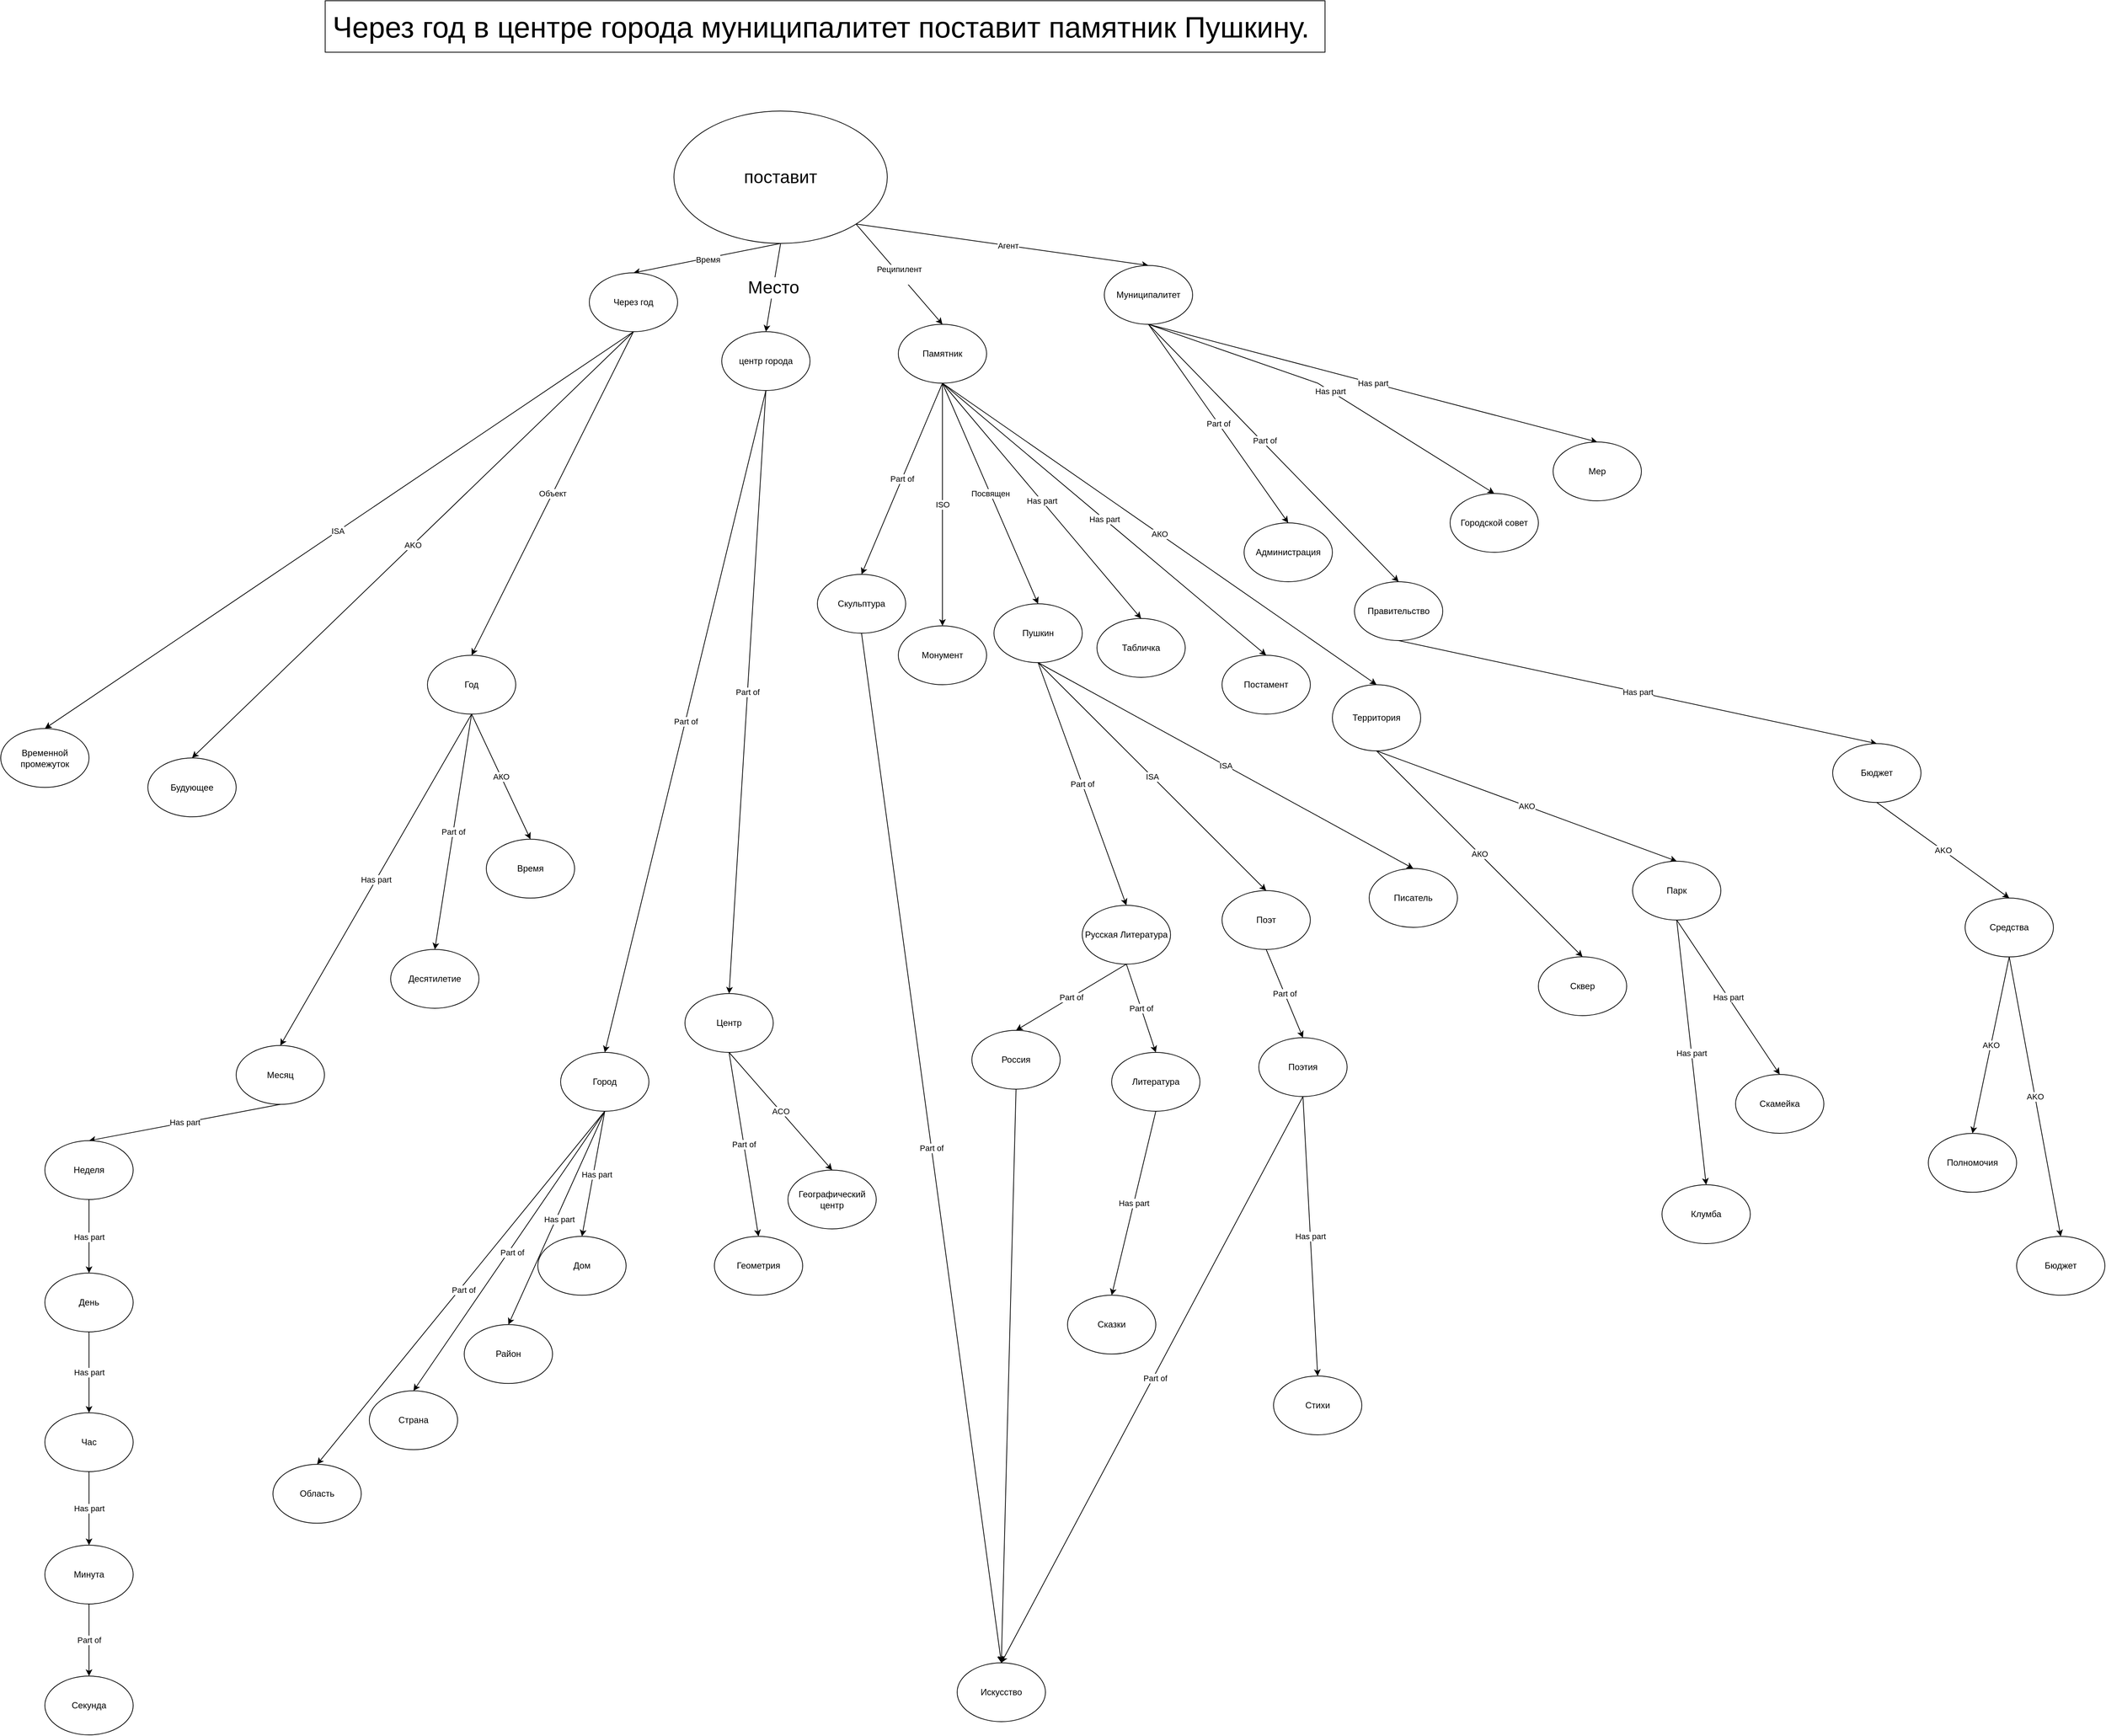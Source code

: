 <mxfile version="28.2.7">
  <diagram name="Страница — 1" id="CI-XZ7B0rQpCabkf-w5-">
    <mxGraphModel dx="4990" dy="2103" grid="1" gridSize="10" guides="1" tooltips="1" connect="1" arrows="1" fold="1" page="1" pageScale="1" pageWidth="827" pageHeight="1169" background="none" math="0" shadow="0">
      <root>
        <mxCell id="0" />
        <mxCell id="1" parent="0" />
        <mxCell id="TmZbyOTy4tZnF4ygVeuB-1" value="Пушкин" style="ellipse;whiteSpace=wrap;html=1;labelBackgroundColor=none;" parent="1" vertex="1">
          <mxGeometry x="880" y="870" width="120" height="80" as="geometry" />
        </mxCell>
        <mxCell id="TmZbyOTy4tZnF4ygVeuB-8" style="edgeStyle=none;rounded=0;orthogonalLoop=1;jettySize=auto;html=1;entryX=0.5;entryY=0;entryDx=0;entryDy=0;exitX=0.5;exitY=1;exitDx=0;exitDy=0;" parent="1" source="jKoZZrpG-GYCvXaW42Ux-28" target="TmZbyOTy4tZnF4ygVeuB-10" edge="1">
          <mxGeometry relative="1" as="geometry">
            <mxPoint x="586.263" y="1758.53" as="targetPoint" />
            <mxPoint x="610" y="1688.53" as="sourcePoint" />
          </mxGeometry>
        </mxCell>
        <mxCell id="TmZbyOTy4tZnF4ygVeuB-11" value="Has part" style="edgeLabel;html=1;align=center;verticalAlign=middle;resizable=0;points=[];" parent="TmZbyOTy4tZnF4ygVeuB-8" vertex="1" connectable="0">
          <mxGeometry x="-0.001" y="4" relative="1" as="geometry">
            <mxPoint as="offset" />
          </mxGeometry>
        </mxCell>
        <mxCell id="TmZbyOTy4tZnF4ygVeuB-2" value="центр города" style="ellipse;whiteSpace=wrap;html=1;labelBackgroundColor=none;" parent="1" vertex="1">
          <mxGeometry x="510" y="500" width="120" height="80" as="geometry" />
        </mxCell>
        <mxCell id="TmZbyOTy4tZnF4ygVeuB-6" value="&lt;font style=&quot;font-size: 24px;&quot;&gt;Место&lt;/font&gt;" style="rounded=0;orthogonalLoop=1;jettySize=auto;html=1;exitX=0.5;exitY=1;exitDx=0;exitDy=0;entryX=0.5;entryY=0;entryDx=0;entryDy=0;" parent="1" source="TmZbyOTy4tZnF4ygVeuB-3" target="TmZbyOTy4tZnF4ygVeuB-2" edge="1">
          <mxGeometry relative="1" as="geometry" />
        </mxCell>
        <mxCell id="TmZbyOTy4tZnF4ygVeuB-7" value="Реципилент&lt;div&gt;&lt;br&gt;&lt;/div&gt;" style="rounded=0;orthogonalLoop=1;jettySize=auto;html=1;exitX=1;exitY=1;exitDx=0;exitDy=0;entryX=0.5;entryY=0;entryDx=0;entryDy=0;" parent="1" source="TmZbyOTy4tZnF4ygVeuB-3" target="TmZbyOTy4tZnF4ygVeuB-4" edge="1">
          <mxGeometry relative="1" as="geometry" />
        </mxCell>
        <mxCell id="TmZbyOTy4tZnF4ygVeuB-27" style="edgeStyle=none;rounded=0;orthogonalLoop=1;jettySize=auto;html=1;exitX=1;exitY=1;exitDx=0;exitDy=0;entryX=0.5;entryY=0;entryDx=0;entryDy=0;" parent="1" source="TmZbyOTy4tZnF4ygVeuB-3" target="TmZbyOTy4tZnF4ygVeuB-30" edge="1">
          <mxGeometry relative="1" as="geometry">
            <mxPoint x="1040" y="430" as="targetPoint" />
          </mxGeometry>
        </mxCell>
        <mxCell id="TmZbyOTy4tZnF4ygVeuB-32" value="Агент" style="edgeLabel;html=1;align=center;verticalAlign=middle;resizable=0;points=[];" parent="TmZbyOTy4tZnF4ygVeuB-27" vertex="1" connectable="0">
          <mxGeometry x="0.036" relative="1" as="geometry">
            <mxPoint as="offset" />
          </mxGeometry>
        </mxCell>
        <mxCell id="TmZbyOTy4tZnF4ygVeuB-38" style="edgeStyle=none;rounded=0;orthogonalLoop=1;jettySize=auto;html=1;exitX=0.5;exitY=1;exitDx=0;exitDy=0;entryX=0.5;entryY=0;entryDx=0;entryDy=0;" parent="1" source="TmZbyOTy4tZnF4ygVeuB-3" target="TmZbyOTy4tZnF4ygVeuB-40" edge="1">
          <mxGeometry relative="1" as="geometry">
            <mxPoint x="370" y="860" as="targetPoint" />
          </mxGeometry>
        </mxCell>
        <mxCell id="TmZbyOTy4tZnF4ygVeuB-39" value="Время" style="edgeLabel;html=1;align=center;verticalAlign=middle;resizable=0;points=[];" parent="TmZbyOTy4tZnF4ygVeuB-38" vertex="1" connectable="0">
          <mxGeometry x="-0.005" y="3" relative="1" as="geometry">
            <mxPoint y="-1" as="offset" />
          </mxGeometry>
        </mxCell>
        <mxCell id="TmZbyOTy4tZnF4ygVeuB-3" value="&lt;font style=&quot;font-size: 24px;&quot;&gt;поставит&lt;/font&gt;" style="ellipse;whiteSpace=wrap;html=1;labelBackgroundColor=none;" parent="1" vertex="1">
          <mxGeometry x="445" y="200" width="290" height="180" as="geometry" />
        </mxCell>
        <mxCell id="TmZbyOTy4tZnF4ygVeuB-25" value="Посвящен" style="edgeStyle=none;rounded=0;orthogonalLoop=1;jettySize=auto;html=1;exitX=0.5;exitY=1;exitDx=0;exitDy=0;entryX=0.5;entryY=0;entryDx=0;entryDy=0;" parent="1" source="TmZbyOTy4tZnF4ygVeuB-4" target="TmZbyOTy4tZnF4ygVeuB-1" edge="1">
          <mxGeometry relative="1" as="geometry">
            <mxPoint x="940" y="800" as="targetPoint" />
          </mxGeometry>
        </mxCell>
        <mxCell id="TmZbyOTy4tZnF4ygVeuB-4" value="Памятник" style="ellipse;whiteSpace=wrap;html=1;labelBackgroundColor=none;" parent="1" vertex="1">
          <mxGeometry x="750" y="490" width="120" height="80" as="geometry" />
        </mxCell>
        <mxCell id="TmZbyOTy4tZnF4ygVeuB-5" value="&lt;font style=&quot;font-size: 40px;&quot;&gt;Через год в центре города муниципалитет поставит памятник Пушкину.&amp;nbsp;&lt;/font&gt;" style="rounded=0;whiteSpace=wrap;html=1;labelBackgroundColor=none;" parent="1" vertex="1">
          <mxGeometry x="-29" y="50" width="1359" height="70" as="geometry" />
        </mxCell>
        <mxCell id="TmZbyOTy4tZnF4ygVeuB-10" value="Дом" style="ellipse;whiteSpace=wrap;html=1;labelBackgroundColor=none;" parent="1" vertex="1">
          <mxGeometry x="260" y="1730.16" width="120" height="80" as="geometry" />
        </mxCell>
        <mxCell id="TmZbyOTy4tZnF4ygVeuB-12" style="edgeStyle=none;rounded=0;orthogonalLoop=1;jettySize=auto;html=1;entryX=0.5;entryY=0;entryDx=0;entryDy=0;exitX=0.5;exitY=1;exitDx=0;exitDy=0;" parent="1" source="jKoZZrpG-GYCvXaW42Ux-28" target="TmZbyOTy4tZnF4ygVeuB-14" edge="1">
          <mxGeometry relative="1" as="geometry">
            <mxPoint x="316.263" y="1778.53" as="targetPoint" />
            <mxPoint x="600" y="1689" as="sourcePoint" />
          </mxGeometry>
        </mxCell>
        <mxCell id="TmZbyOTy4tZnF4ygVeuB-13" value="Has part" style="edgeLabel;html=1;align=center;verticalAlign=middle;resizable=0;points=[];" parent="TmZbyOTy4tZnF4ygVeuB-12" vertex="1" connectable="0">
          <mxGeometry x="-0.001" y="4" relative="1" as="geometry">
            <mxPoint as="offset" />
          </mxGeometry>
        </mxCell>
        <mxCell id="TmZbyOTy4tZnF4ygVeuB-14" value="Район" style="ellipse;whiteSpace=wrap;html=1;labelBackgroundColor=none;" parent="1" vertex="1">
          <mxGeometry x="160" y="1850.16" width="120" height="80" as="geometry" />
        </mxCell>
        <mxCell id="TmZbyOTy4tZnF4ygVeuB-15" style="edgeStyle=none;rounded=0;orthogonalLoop=1;jettySize=auto;html=1;entryX=0.5;entryY=0;entryDx=0;entryDy=0;exitX=0.5;exitY=1;exitDx=0;exitDy=0;" parent="1" source="jKoZZrpG-GYCvXaW42Ux-28" target="TmZbyOTy4tZnF4ygVeuB-17" edge="1">
          <mxGeometry relative="1" as="geometry">
            <mxPoint x="275.263" y="1848.53" as="targetPoint" />
            <mxPoint x="610" y="1688.53" as="sourcePoint" />
          </mxGeometry>
        </mxCell>
        <mxCell id="TmZbyOTy4tZnF4ygVeuB-16" value="Part of" style="edgeLabel;html=1;align=center;verticalAlign=middle;resizable=0;points=[];" parent="TmZbyOTy4tZnF4ygVeuB-15" vertex="1" connectable="0">
          <mxGeometry x="-0.001" y="4" relative="1" as="geometry">
            <mxPoint as="offset" />
          </mxGeometry>
        </mxCell>
        <mxCell id="TmZbyOTy4tZnF4ygVeuB-17" value="Страна" style="ellipse;whiteSpace=wrap;html=1;labelBackgroundColor=none;" parent="1" vertex="1">
          <mxGeometry x="31" y="1940.16" width="120" height="80" as="geometry" />
        </mxCell>
        <mxCell id="TmZbyOTy4tZnF4ygVeuB-18" style="edgeStyle=none;rounded=0;orthogonalLoop=1;jettySize=auto;html=1;entryX=0.5;entryY=0;entryDx=0;entryDy=0;exitX=0.5;exitY=1;exitDx=0;exitDy=0;" parent="1" source="jKoZZrpG-GYCvXaW42Ux-28" target="TmZbyOTy4tZnF4ygVeuB-20" edge="1">
          <mxGeometry relative="1" as="geometry">
            <mxPoint x="116.263" y="1578.53" as="targetPoint" />
            <mxPoint x="610" y="1688.53" as="sourcePoint" />
          </mxGeometry>
        </mxCell>
        <mxCell id="TmZbyOTy4tZnF4ygVeuB-19" value="Part of" style="edgeLabel;html=1;align=center;verticalAlign=middle;resizable=0;points=[];" parent="TmZbyOTy4tZnF4ygVeuB-18" vertex="1" connectable="0">
          <mxGeometry x="-0.001" y="4" relative="1" as="geometry">
            <mxPoint as="offset" />
          </mxGeometry>
        </mxCell>
        <mxCell id="TmZbyOTy4tZnF4ygVeuB-20" value="Область" style="ellipse;whiteSpace=wrap;html=1;labelBackgroundColor=none;" parent="1" vertex="1">
          <mxGeometry x="-100" y="2040.16" width="120" height="80" as="geometry" />
        </mxCell>
        <mxCell id="TmZbyOTy4tZnF4ygVeuB-28" value="Правительство" style="ellipse;whiteSpace=wrap;html=1;labelBackgroundColor=none;" parent="1" vertex="1">
          <mxGeometry x="1370" y="840" width="120" height="80" as="geometry" />
        </mxCell>
        <mxCell id="TmZbyOTy4tZnF4ygVeuB-29" style="edgeStyle=none;rounded=0;orthogonalLoop=1;jettySize=auto;html=1;entryX=0.5;entryY=0;entryDx=0;entryDy=0;exitX=0.5;exitY=1;exitDx=0;exitDy=0;" parent="1" source="TmZbyOTy4tZnF4ygVeuB-30" target="TmZbyOTy4tZnF4ygVeuB-28" edge="1">
          <mxGeometry relative="1" as="geometry">
            <mxPoint x="1363" y="625" as="targetPoint" />
            <mxPoint x="1130" y="510" as="sourcePoint" />
          </mxGeometry>
        </mxCell>
        <mxCell id="TmZbyOTy4tZnF4ygVeuB-33" value="Part of" style="edgeLabel;html=1;align=center;verticalAlign=middle;resizable=0;points=[];" parent="TmZbyOTy4tZnF4ygVeuB-29" vertex="1" connectable="0">
          <mxGeometry x="-0.084" y="3" relative="1" as="geometry">
            <mxPoint as="offset" />
          </mxGeometry>
        </mxCell>
        <mxCell id="jKoZZrpG-GYCvXaW42Ux-104" value="Has part" style="rounded=0;orthogonalLoop=1;jettySize=auto;html=1;exitX=0.5;exitY=1;exitDx=0;exitDy=0;entryX=0.5;entryY=0;entryDx=0;entryDy=0;" parent="1" source="TmZbyOTy4tZnF4ygVeuB-30" target="jKoZZrpG-GYCvXaW42Ux-103" edge="1">
          <mxGeometry relative="1" as="geometry" />
        </mxCell>
        <mxCell id="TmZbyOTy4tZnF4ygVeuB-30" value="Муниципалитет" style="ellipse;whiteSpace=wrap;html=1;labelBackgroundColor=none;" parent="1" vertex="1">
          <mxGeometry x="1030" y="410" width="120" height="80" as="geometry" />
        </mxCell>
        <mxCell id="jKoZZrpG-GYCvXaW42Ux-2" value="AKO" style="rounded=0;orthogonalLoop=1;jettySize=auto;html=1;exitX=0.5;exitY=1;exitDx=0;exitDy=0;entryX=0.5;entryY=0;entryDx=0;entryDy=0;" parent="1" source="TmZbyOTy4tZnF4ygVeuB-40" target="jKoZZrpG-GYCvXaW42Ux-3" edge="1">
          <mxGeometry relative="1" as="geometry">
            <mxPoint x="49" y="939.66" as="targetPoint" />
          </mxGeometry>
        </mxCell>
        <mxCell id="TmZbyOTy4tZnF4ygVeuB-40" value="Через год" style="ellipse;whiteSpace=wrap;html=1;labelBackgroundColor=none;" parent="1" vertex="1">
          <mxGeometry x="330" y="420" width="120" height="80" as="geometry" />
        </mxCell>
        <mxCell id="jKoZZrpG-GYCvXaW42Ux-3" value="Будующее" style="ellipse;whiteSpace=wrap;html=1;" parent="1" vertex="1">
          <mxGeometry x="-270" y="1079.66" width="120" height="80" as="geometry" />
        </mxCell>
        <mxCell id="jKoZZrpG-GYCvXaW42Ux-4" value="ISA" style="rounded=0;orthogonalLoop=1;jettySize=auto;html=1;exitX=0.5;exitY=1;exitDx=0;exitDy=0;entryX=0.5;entryY=0;entryDx=0;entryDy=0;" parent="1" source="TmZbyOTy4tZnF4ygVeuB-40" target="jKoZZrpG-GYCvXaW42Ux-5" edge="1">
          <mxGeometry x="0.004" relative="1" as="geometry">
            <mxPoint x="-21" y="1089.66" as="targetPoint" />
            <mxPoint x="-81" y="879.66" as="sourcePoint" />
            <mxPoint as="offset" />
          </mxGeometry>
        </mxCell>
        <mxCell id="jKoZZrpG-GYCvXaW42Ux-5" value="Временной промежуток" style="ellipse;whiteSpace=wrap;html=1;" parent="1" vertex="1">
          <mxGeometry x="-470" y="1039.66" width="120" height="80" as="geometry" />
        </mxCell>
        <mxCell id="jKoZZrpG-GYCvXaW42Ux-8" value="ISO" style="rounded=0;orthogonalLoop=1;jettySize=auto;html=1;exitX=0.5;exitY=1;exitDx=0;exitDy=0;entryX=0.5;entryY=0;entryDx=0;entryDy=0;" parent="1" source="TmZbyOTy4tZnF4ygVeuB-4" target="jKoZZrpG-GYCvXaW42Ux-9" edge="1">
          <mxGeometry relative="1" as="geometry">
            <mxPoint x="940" y="1270" as="targetPoint" />
            <mxPoint x="880" y="1060" as="sourcePoint" />
          </mxGeometry>
        </mxCell>
        <mxCell id="jKoZZrpG-GYCvXaW42Ux-9" value="Монумент" style="ellipse;whiteSpace=wrap;html=1;" parent="1" vertex="1">
          <mxGeometry x="750" y="900" width="120" height="80" as="geometry" />
        </mxCell>
        <mxCell id="jKoZZrpG-GYCvXaW42Ux-10" value="Part of" style="rounded=0;orthogonalLoop=1;jettySize=auto;html=1;exitX=0.5;exitY=1;exitDx=0;exitDy=0;entryX=0.5;entryY=0;entryDx=0;entryDy=0;" parent="1" source="TmZbyOTy4tZnF4ygVeuB-4" target="jKoZZrpG-GYCvXaW42Ux-11" edge="1">
          <mxGeometry relative="1" as="geometry">
            <mxPoint x="890" y="1363.55" as="targetPoint" />
            <mxPoint x="770" y="943.55" as="sourcePoint" />
          </mxGeometry>
        </mxCell>
        <mxCell id="jKoZZrpG-GYCvXaW42Ux-11" value="Скульптура" style="ellipse;whiteSpace=wrap;html=1;" parent="1" vertex="1">
          <mxGeometry x="640" y="830" width="120" height="80" as="geometry" />
        </mxCell>
        <mxCell id="jKoZZrpG-GYCvXaW42Ux-14" value="ISA" style="rounded=0;orthogonalLoop=1;jettySize=auto;html=1;exitX=0.5;exitY=1;exitDx=0;exitDy=0;entryX=0.5;entryY=0;entryDx=0;entryDy=0;" parent="1" source="TmZbyOTy4tZnF4ygVeuB-1" target="jKoZZrpG-GYCvXaW42Ux-15" edge="1">
          <mxGeometry x="-0.003" relative="1" as="geometry">
            <mxPoint x="1410" y="1420" as="targetPoint" />
            <mxPoint x="1350" y="1210" as="sourcePoint" />
            <mxPoint as="offset" />
          </mxGeometry>
        </mxCell>
        <mxCell id="jKoZZrpG-GYCvXaW42Ux-15" value="Поэт" style="ellipse;whiteSpace=wrap;html=1;" parent="1" vertex="1">
          <mxGeometry x="1190" y="1260" width="120" height="80" as="geometry" />
        </mxCell>
        <mxCell id="jKoZZrpG-GYCvXaW42Ux-20" value="Part of" style="rounded=0;orthogonalLoop=1;jettySize=auto;html=1;exitX=0.5;exitY=1;exitDx=0;exitDy=0;entryX=0.5;entryY=0;entryDx=0;entryDy=0;" parent="1" source="TmZbyOTy4tZnF4ygVeuB-1" target="jKoZZrpG-GYCvXaW42Ux-21" edge="1">
          <mxGeometry relative="1" as="geometry">
            <mxPoint x="1240" y="1470" as="targetPoint" />
            <mxPoint x="1100.0" y="940" as="sourcePoint" />
          </mxGeometry>
        </mxCell>
        <mxCell id="jKoZZrpG-GYCvXaW42Ux-21" value="Русская Литература" style="ellipse;whiteSpace=wrap;html=1;" parent="1" vertex="1">
          <mxGeometry x="1000" y="1280" width="120" height="80" as="geometry" />
        </mxCell>
        <mxCell id="jKoZZrpG-GYCvXaW42Ux-23" value="Part of" style="rounded=0;orthogonalLoop=1;jettySize=auto;html=1;exitX=0.5;exitY=1;exitDx=0;exitDy=0;entryX=0.5;entryY=0;entryDx=0;entryDy=0;" parent="1" source="jKoZZrpG-GYCvXaW42Ux-21" target="jKoZZrpG-GYCvXaW42Ux-25" edge="1">
          <mxGeometry relative="1" as="geometry">
            <mxPoint x="1470.0" y="1650" as="targetPoint" />
            <mxPoint x="1370" y="1500" as="sourcePoint" />
          </mxGeometry>
        </mxCell>
        <mxCell id="jKoZZrpG-GYCvXaW42Ux-27" value="Part of" style="rounded=0;orthogonalLoop=1;jettySize=auto;html=1;exitX=0.5;exitY=1;exitDx=0;exitDy=0;entryX=0.5;entryY=0;entryDx=0;entryDy=0;" parent="1" source="TmZbyOTy4tZnF4ygVeuB-2" target="jKoZZrpG-GYCvXaW42Ux-28" edge="1">
          <mxGeometry relative="1" as="geometry">
            <mxPoint x="190" y="1489" as="targetPoint" />
            <mxPoint x="376" y="1169" as="sourcePoint" />
          </mxGeometry>
        </mxCell>
        <mxCell id="jKoZZrpG-GYCvXaW42Ux-28" value="Город" style="ellipse;whiteSpace=wrap;html=1;" parent="1" vertex="1">
          <mxGeometry x="291" y="1480" width="120" height="80" as="geometry" />
        </mxCell>
        <mxCell id="jKoZZrpG-GYCvXaW42Ux-30" value="Part of" style="rounded=0;orthogonalLoop=1;jettySize=auto;html=1;exitX=0.5;exitY=1;exitDx=0;exitDy=0;entryX=0.5;entryY=0;entryDx=0;entryDy=0;" parent="1" source="TmZbyOTy4tZnF4ygVeuB-2" target="jKoZZrpG-GYCvXaW42Ux-31" edge="1">
          <mxGeometry relative="1" as="geometry">
            <mxPoint x="430" y="1480" as="targetPoint" />
            <mxPoint x="370" y="1270" as="sourcePoint" />
          </mxGeometry>
        </mxCell>
        <mxCell id="jKoZZrpG-GYCvXaW42Ux-31" value="Центр" style="ellipse;whiteSpace=wrap;html=1;" parent="1" vertex="1">
          <mxGeometry x="460" y="1400" width="120" height="80" as="geometry" />
        </mxCell>
        <mxCell id="jKoZZrpG-GYCvXaW42Ux-33" value="ACO" style="rounded=0;orthogonalLoop=1;jettySize=auto;html=1;exitX=0.5;exitY=1;exitDx=0;exitDy=0;entryX=0.5;entryY=0;entryDx=0;entryDy=0;" parent="1" source="jKoZZrpG-GYCvXaW42Ux-31" target="jKoZZrpG-GYCvXaW42Ux-34" edge="1">
          <mxGeometry relative="1" as="geometry">
            <mxPoint x="635" y="1710" as="targetPoint" />
            <mxPoint x="495" y="1400" as="sourcePoint" />
          </mxGeometry>
        </mxCell>
        <mxCell id="jKoZZrpG-GYCvXaW42Ux-34" value="Географический центр" style="ellipse;whiteSpace=wrap;html=1;" parent="1" vertex="1">
          <mxGeometry x="600" y="1640" width="120" height="80" as="geometry" />
        </mxCell>
        <mxCell id="jKoZZrpG-GYCvXaW42Ux-37" value="Part of" style="rounded=0;orthogonalLoop=1;jettySize=auto;html=1;exitX=0.5;exitY=1;exitDx=0;exitDy=0;entryX=0.5;entryY=0;entryDx=0;entryDy=0;" parent="1" source="jKoZZrpG-GYCvXaW42Ux-31" target="jKoZZrpG-GYCvXaW42Ux-38" edge="1">
          <mxGeometry relative="1" as="geometry">
            <mxPoint x="500" y="1810" as="targetPoint" />
            <mxPoint x="440" y="1600" as="sourcePoint" />
          </mxGeometry>
        </mxCell>
        <mxCell id="jKoZZrpG-GYCvXaW42Ux-38" value="Геометрия" style="ellipse;whiteSpace=wrap;html=1;" parent="1" vertex="1">
          <mxGeometry x="500" y="1730.16" width="120" height="80" as="geometry" />
        </mxCell>
        <mxCell id="jKoZZrpG-GYCvXaW42Ux-40" value="Объект" style="rounded=0;orthogonalLoop=1;jettySize=auto;html=1;exitX=0.5;exitY=1;exitDx=0;exitDy=0;entryX=0.5;entryY=0;entryDx=0;entryDy=0;" parent="1" source="TmZbyOTy4tZnF4ygVeuB-40" target="jKoZZrpG-GYCvXaW42Ux-41" edge="1">
          <mxGeometry relative="1" as="geometry">
            <mxPoint x="79" y="989.66" as="targetPoint" />
            <mxPoint x="-61" y="569.66" as="sourcePoint" />
          </mxGeometry>
        </mxCell>
        <mxCell id="jKoZZrpG-GYCvXaW42Ux-41" value="Год" style="ellipse;whiteSpace=wrap;html=1;" parent="1" vertex="1">
          <mxGeometry x="110" y="940.0" width="120" height="80" as="geometry" />
        </mxCell>
        <mxCell id="jKoZZrpG-GYCvXaW42Ux-43" value="АКО" style="rounded=0;orthogonalLoop=1;jettySize=auto;html=1;exitX=0.5;exitY=1;exitDx=0;exitDy=0;entryX=0.5;entryY=0;entryDx=0;entryDy=0;" parent="1" source="jKoZZrpG-GYCvXaW42Ux-41" target="jKoZZrpG-GYCvXaW42Ux-44" edge="1">
          <mxGeometry relative="1" as="geometry">
            <mxPoint x="130" y="1226.82" as="targetPoint" />
            <mxPoint x="-50" y="876.82" as="sourcePoint" />
          </mxGeometry>
        </mxCell>
        <mxCell id="jKoZZrpG-GYCvXaW42Ux-44" value="Время" style="ellipse;whiteSpace=wrap;html=1;" parent="1" vertex="1">
          <mxGeometry x="190" y="1190.16" width="120" height="80" as="geometry" />
        </mxCell>
        <mxCell id="jKoZZrpG-GYCvXaW42Ux-46" value="Part of" style="rounded=0;orthogonalLoop=1;jettySize=auto;html=1;exitX=0.5;exitY=1;exitDx=0;exitDy=0;entryX=0.5;entryY=0;entryDx=0;entryDy=0;" parent="1" source="jKoZZrpG-GYCvXaW42Ux-41" target="jKoZZrpG-GYCvXaW42Ux-47" edge="1">
          <mxGeometry relative="1" as="geometry">
            <mxPoint x="100" y="1386.82" as="targetPoint" />
            <mxPoint x="-50" y="936.82" as="sourcePoint" />
          </mxGeometry>
        </mxCell>
        <mxCell id="jKoZZrpG-GYCvXaW42Ux-47" value="Десятилетие" style="ellipse;whiteSpace=wrap;html=1;" parent="1" vertex="1">
          <mxGeometry x="60" y="1340" width="120" height="80" as="geometry" />
        </mxCell>
        <mxCell id="jKoZZrpG-GYCvXaW42Ux-48" value="Has part" style="rounded=0;orthogonalLoop=1;jettySize=auto;html=1;exitX=0.5;exitY=1;exitDx=0;exitDy=0;entryX=0.5;entryY=0;entryDx=0;entryDy=0;" parent="1" source="jKoZZrpG-GYCvXaW42Ux-41" target="jKoZZrpG-GYCvXaW42Ux-49" edge="1">
          <mxGeometry relative="1" as="geometry">
            <mxPoint x="80" y="1516.82" as="targetPoint" />
            <mxPoint x="30" y="1082.82" as="sourcePoint" />
          </mxGeometry>
        </mxCell>
        <mxCell id="jKoZZrpG-GYCvXaW42Ux-49" value="Месяц" style="ellipse;whiteSpace=wrap;html=1;" parent="1" vertex="1">
          <mxGeometry x="-150" y="1470.66" width="120" height="80" as="geometry" />
        </mxCell>
        <mxCell id="jKoZZrpG-GYCvXaW42Ux-50" value="Has part" style="rounded=0;orthogonalLoop=1;jettySize=auto;html=1;exitX=0.5;exitY=1;exitDx=0;exitDy=0;entryX=0.5;entryY=0;entryDx=0;entryDy=0;" parent="1" source="jKoZZrpG-GYCvXaW42Ux-56" target="jKoZZrpG-GYCvXaW42Ux-51" edge="1">
          <mxGeometry x="0.006" relative="1" as="geometry">
            <mxPoint x="-520" y="1570" as="targetPoint" />
            <mxPoint x="-580" y="1360" as="sourcePoint" />
            <mxPoint as="offset" />
          </mxGeometry>
        </mxCell>
        <mxCell id="jKoZZrpG-GYCvXaW42Ux-51" value="День" style="ellipse;whiteSpace=wrap;html=1;" parent="1" vertex="1">
          <mxGeometry x="-410" y="1780" width="120" height="80" as="geometry" />
        </mxCell>
        <mxCell id="jKoZZrpG-GYCvXaW42Ux-53" value="Has part" style="rounded=0;orthogonalLoop=1;jettySize=auto;html=1;exitX=0.5;exitY=1;exitDx=0;exitDy=0;entryX=0.5;entryY=0;entryDx=0;entryDy=0;" parent="1" source="jKoZZrpG-GYCvXaW42Ux-51" target="jKoZZrpG-GYCvXaW42Ux-54" edge="1">
          <mxGeometry relative="1" as="geometry">
            <mxPoint x="-311" y="2010.16" as="targetPoint" />
            <mxPoint x="-371" y="1800.16" as="sourcePoint" />
          </mxGeometry>
        </mxCell>
        <mxCell id="jKoZZrpG-GYCvXaW42Ux-54" value="Час" style="ellipse;whiteSpace=wrap;html=1;" parent="1" vertex="1">
          <mxGeometry x="-410" y="1970" width="120" height="80" as="geometry" />
        </mxCell>
        <mxCell id="jKoZZrpG-GYCvXaW42Ux-55" value="Has part" style="rounded=0;orthogonalLoop=1;jettySize=auto;html=1;entryX=0.5;entryY=0;entryDx=0;entryDy=0;exitX=0.5;exitY=1;exitDx=0;exitDy=0;" parent="1" source="jKoZZrpG-GYCvXaW42Ux-49" target="jKoZZrpG-GYCvXaW42Ux-56" edge="1">
          <mxGeometry x="0.002" relative="1" as="geometry">
            <mxPoint x="-490" y="1850" as="targetPoint" />
            <mxPoint x="-550" y="1640" as="sourcePoint" />
            <mxPoint as="offset" />
          </mxGeometry>
        </mxCell>
        <mxCell id="jKoZZrpG-GYCvXaW42Ux-56" value="Неделя" style="ellipse;whiteSpace=wrap;html=1;" parent="1" vertex="1">
          <mxGeometry x="-410" y="1600" width="120" height="80" as="geometry" />
        </mxCell>
        <mxCell id="jKoZZrpG-GYCvXaW42Ux-58" value="Has part" style="rounded=0;orthogonalLoop=1;jettySize=auto;html=1;exitX=0.5;exitY=1;exitDx=0;exitDy=0;entryX=0.5;entryY=0;entryDx=0;entryDy=0;" parent="1" source="jKoZZrpG-GYCvXaW42Ux-54" target="jKoZZrpG-GYCvXaW42Ux-59" edge="1">
          <mxGeometry relative="1" as="geometry">
            <mxPoint x="-370" y="2530" as="targetPoint" />
            <mxPoint x="-430" y="2320" as="sourcePoint" />
            <mxPoint as="offset" />
          </mxGeometry>
        </mxCell>
        <mxCell id="jKoZZrpG-GYCvXaW42Ux-59" value="Минута" style="ellipse;whiteSpace=wrap;html=1;" parent="1" vertex="1">
          <mxGeometry x="-410" y="2150" width="120" height="80" as="geometry" />
        </mxCell>
        <mxCell id="jKoZZrpG-GYCvXaW42Ux-60" value="Part of" style="rounded=0;orthogonalLoop=1;jettySize=auto;html=1;exitX=0.5;exitY=1;exitDx=0;exitDy=0;entryX=0.5;entryY=0;entryDx=0;entryDy=0;" parent="1" source="jKoZZrpG-GYCvXaW42Ux-59" target="jKoZZrpG-GYCvXaW42Ux-61" edge="1">
          <mxGeometry relative="1" as="geometry">
            <mxPoint x="-390" y="2388" as="targetPoint" />
            <mxPoint x="-340" y="2248" as="sourcePoint" />
          </mxGeometry>
        </mxCell>
        <mxCell id="jKoZZrpG-GYCvXaW42Ux-61" value="Секунда" style="ellipse;whiteSpace=wrap;html=1;" parent="1" vertex="1">
          <mxGeometry x="-410" y="2328" width="120" height="80" as="geometry" />
        </mxCell>
        <mxCell id="jKoZZrpG-GYCvXaW42Ux-63" value="Part of" style="rounded=0;orthogonalLoop=1;jettySize=auto;html=1;exitX=0.5;exitY=1;exitDx=0;exitDy=0;entryX=0.5;entryY=0;entryDx=0;entryDy=0;" parent="1" source="jKoZZrpG-GYCvXaW42Ux-11" target="jKoZZrpG-GYCvXaW42Ux-64" edge="1">
          <mxGeometry relative="1" as="geometry">
            <mxPoint x="980" y="1590" as="targetPoint" />
            <mxPoint x="920" y="1380" as="sourcePoint" />
          </mxGeometry>
        </mxCell>
        <mxCell id="jKoZZrpG-GYCvXaW42Ux-64" value="Искусство" style="ellipse;whiteSpace=wrap;html=1;" parent="1" vertex="1">
          <mxGeometry x="830" y="2310" width="120" height="80" as="geometry" />
        </mxCell>
        <mxCell id="jKoZZrpG-GYCvXaW42Ux-65" value="Part of" style="rounded=0;orthogonalLoop=1;jettySize=auto;html=1;exitX=0.5;exitY=1;exitDx=0;exitDy=0;entryX=0.5;entryY=0;entryDx=0;entryDy=0;" parent="1" source="jKoZZrpG-GYCvXaW42Ux-15" target="jKoZZrpG-GYCvXaW42Ux-66" edge="1">
          <mxGeometry relative="1" as="geometry">
            <mxPoint x="1660" y="1590" as="targetPoint" />
            <mxPoint x="1600" y="1380" as="sourcePoint" />
          </mxGeometry>
        </mxCell>
        <mxCell id="jKoZZrpG-GYCvXaW42Ux-68" style="rounded=0;orthogonalLoop=1;jettySize=auto;html=1;exitX=0.5;exitY=1;exitDx=0;exitDy=0;entryX=0.5;entryY=0;entryDx=0;entryDy=0;" parent="1" source="jKoZZrpG-GYCvXaW42Ux-25" target="jKoZZrpG-GYCvXaW42Ux-64" edge="1">
          <mxGeometry relative="1" as="geometry" />
        </mxCell>
        <mxCell id="jKoZZrpG-GYCvXaW42Ux-66" value="Поэтия" style="ellipse;whiteSpace=wrap;html=1;" parent="1" vertex="1">
          <mxGeometry x="1240" y="1460" width="120" height="80" as="geometry" />
        </mxCell>
        <mxCell id="jKoZZrpG-GYCvXaW42Ux-71" value="Part of" style="rounded=0;orthogonalLoop=1;jettySize=auto;html=1;exitX=0.5;exitY=1;exitDx=0;exitDy=0;entryX=0.5;entryY=0;entryDx=0;entryDy=0;" parent="1" source="jKoZZrpG-GYCvXaW42Ux-21" target="jKoZZrpG-GYCvXaW42Ux-72" edge="1">
          <mxGeometry relative="1" as="geometry">
            <mxPoint x="1340" y="1620" as="targetPoint" />
            <mxPoint x="1280" y="1410" as="sourcePoint" />
          </mxGeometry>
        </mxCell>
        <mxCell id="jKoZZrpG-GYCvXaW42Ux-72" value="Литература" style="ellipse;whiteSpace=wrap;html=1;" parent="1" vertex="1">
          <mxGeometry x="1040" y="1480" width="120" height="80" as="geometry" />
        </mxCell>
        <mxCell id="jKoZZrpG-GYCvXaW42Ux-74" value="Has part" style="rounded=0;orthogonalLoop=1;jettySize=auto;html=1;exitX=0.5;exitY=1;exitDx=0;exitDy=0;entryX=0.5;entryY=0;entryDx=0;entryDy=0;" parent="1" source="jKoZZrpG-GYCvXaW42Ux-72" target="jKoZZrpG-GYCvXaW42Ux-75" edge="1">
          <mxGeometry relative="1" as="geometry">
            <mxPoint x="1450" y="1690" as="targetPoint" />
            <mxPoint x="1390" y="1480" as="sourcePoint" />
          </mxGeometry>
        </mxCell>
        <mxCell id="jKoZZrpG-GYCvXaW42Ux-75" value="Сказки" style="ellipse;whiteSpace=wrap;html=1;" parent="1" vertex="1">
          <mxGeometry x="980" y="1810.16" width="120" height="80" as="geometry" />
        </mxCell>
        <mxCell id="jKoZZrpG-GYCvXaW42Ux-78" value="" style="rounded=0;orthogonalLoop=1;jettySize=auto;html=1;exitX=0.5;exitY=1;exitDx=0;exitDy=0;entryX=0.5;entryY=0;entryDx=0;entryDy=0;" parent="1" source="jKoZZrpG-GYCvXaW42Ux-66" target="jKoZZrpG-GYCvXaW42Ux-64" edge="1">
          <mxGeometry relative="1" as="geometry">
            <mxPoint x="1380" y="1520" as="sourcePoint" />
            <mxPoint x="730" y="1530" as="targetPoint" />
          </mxGeometry>
        </mxCell>
        <mxCell id="jKoZZrpG-GYCvXaW42Ux-79" value="Part of" style="edgeLabel;html=1;align=center;verticalAlign=middle;resizable=0;points=[];" parent="jKoZZrpG-GYCvXaW42Ux-78" vertex="1" connectable="0">
          <mxGeometry x="-0.008" y="2" relative="1" as="geometry">
            <mxPoint as="offset" />
          </mxGeometry>
        </mxCell>
        <mxCell id="jKoZZrpG-GYCvXaW42Ux-25" value="Россия" style="ellipse;whiteSpace=wrap;html=1;" parent="1" vertex="1">
          <mxGeometry x="850" y="1450" width="120" height="80" as="geometry" />
        </mxCell>
        <mxCell id="jKoZZrpG-GYCvXaW42Ux-81" value="ISA" style="rounded=0;orthogonalLoop=1;jettySize=auto;html=1;exitX=0.5;exitY=1;exitDx=0;exitDy=0;entryX=0.5;entryY=0;entryDx=0;entryDy=0;" parent="1" source="TmZbyOTy4tZnF4ygVeuB-1" target="jKoZZrpG-GYCvXaW42Ux-82" edge="1">
          <mxGeometry relative="1" as="geometry">
            <mxPoint x="1450" y="1240" as="targetPoint" />
            <mxPoint x="960" y="977.16" as="sourcePoint" />
          </mxGeometry>
        </mxCell>
        <mxCell id="jKoZZrpG-GYCvXaW42Ux-82" value="Писатель" style="ellipse;whiteSpace=wrap;html=1;" parent="1" vertex="1">
          <mxGeometry x="1390" y="1230" width="120" height="80" as="geometry" />
        </mxCell>
        <mxCell id="jKoZZrpG-GYCvXaW42Ux-84" value="Has part" style="rounded=0;orthogonalLoop=1;jettySize=auto;html=1;exitX=0.5;exitY=1;exitDx=0;exitDy=0;entryX=0.5;entryY=0;entryDx=0;entryDy=0;" parent="1" source="jKoZZrpG-GYCvXaW42Ux-66" target="jKoZZrpG-GYCvXaW42Ux-85" edge="1">
          <mxGeometry relative="1" as="geometry">
            <mxPoint x="1340" y="1880" as="targetPoint" />
            <mxPoint x="1280" y="1670" as="sourcePoint" />
          </mxGeometry>
        </mxCell>
        <mxCell id="jKoZZrpG-GYCvXaW42Ux-85" value="Стихи" style="ellipse;whiteSpace=wrap;html=1;" parent="1" vertex="1">
          <mxGeometry x="1260" y="1920" width="120" height="80" as="geometry" />
        </mxCell>
        <mxCell id="jKoZZrpG-GYCvXaW42Ux-90" value="Part of" style="rounded=0;orthogonalLoop=1;jettySize=auto;html=1;exitX=0.5;exitY=1;exitDx=0;exitDy=0;entryX=0.5;entryY=0;entryDx=0;entryDy=0;" parent="1" source="TmZbyOTy4tZnF4ygVeuB-30" target="jKoZZrpG-GYCvXaW42Ux-91" edge="1">
          <mxGeometry relative="1" as="geometry">
            <mxPoint x="1320" y="700" as="targetPoint" />
            <mxPoint x="1170" y="360" as="sourcePoint" />
          </mxGeometry>
        </mxCell>
        <mxCell id="jKoZZrpG-GYCvXaW42Ux-91" value="Администрация" style="ellipse;whiteSpace=wrap;html=1;" parent="1" vertex="1">
          <mxGeometry x="1220" y="760" width="120" height="80" as="geometry" />
        </mxCell>
        <mxCell id="jKoZZrpG-GYCvXaW42Ux-94" value="Has part" style="rounded=0;orthogonalLoop=1;jettySize=auto;html=1;exitX=0.5;exitY=1;exitDx=0;exitDy=0;entryX=0.5;entryY=0;entryDx=0;entryDy=0;" parent="1" source="TmZbyOTy4tZnF4ygVeuB-4" target="jKoZZrpG-GYCvXaW42Ux-95" edge="1">
          <mxGeometry relative="1" as="geometry">
            <mxPoint x="1210" y="1120" as="targetPoint" />
            <mxPoint x="1150" y="910" as="sourcePoint" />
          </mxGeometry>
        </mxCell>
        <mxCell id="jKoZZrpG-GYCvXaW42Ux-95" value="Табличка" style="ellipse;whiteSpace=wrap;html=1;" parent="1" vertex="1">
          <mxGeometry x="1020" y="890" width="120" height="80" as="geometry" />
        </mxCell>
        <mxCell id="jKoZZrpG-GYCvXaW42Ux-98" value="Has part" style="rounded=0;orthogonalLoop=1;jettySize=auto;html=1;exitX=0.5;exitY=1;exitDx=0;exitDy=0;entryX=0.5;entryY=0;entryDx=0;entryDy=0;" parent="1" source="TmZbyOTy4tZnF4ygVeuB-4" target="jKoZZrpG-GYCvXaW42Ux-99" edge="1">
          <mxGeometry relative="1" as="geometry">
            <mxPoint x="1220" y="955" as="targetPoint" />
            <mxPoint x="610" y="585" as="sourcePoint" />
          </mxGeometry>
        </mxCell>
        <mxCell id="jKoZZrpG-GYCvXaW42Ux-99" value="Постамент" style="ellipse;whiteSpace=wrap;html=1;" parent="1" vertex="1">
          <mxGeometry x="1190" y="940" width="120" height="80" as="geometry" />
        </mxCell>
        <mxCell id="jKoZZrpG-GYCvXaW42Ux-100" value="Has part" style="rounded=0;orthogonalLoop=1;jettySize=auto;html=1;exitX=0.5;exitY=1;exitDx=0;exitDy=0;entryX=0.5;entryY=0;entryDx=0;entryDy=0;" parent="1" source="TmZbyOTy4tZnF4ygVeuB-30" target="jKoZZrpG-GYCvXaW42Ux-101" edge="1">
          <mxGeometry relative="1" as="geometry">
            <mxPoint x="1360" y="810" as="targetPoint" />
            <mxPoint x="1300" y="600" as="sourcePoint" />
            <Array as="points">
              <mxPoint x="1320" y="570" />
            </Array>
          </mxGeometry>
        </mxCell>
        <mxCell id="jKoZZrpG-GYCvXaW42Ux-101" value="Городской совет" style="ellipse;whiteSpace=wrap;html=1;" parent="1" vertex="1">
          <mxGeometry x="1500" y="720" width="120" height="80" as="geometry" />
        </mxCell>
        <mxCell id="jKoZZrpG-GYCvXaW42Ux-103" value="Мер" style="ellipse;whiteSpace=wrap;html=1;" parent="1" vertex="1">
          <mxGeometry x="1640" y="650" width="120" height="80" as="geometry" />
        </mxCell>
        <mxCell id="jKoZZrpG-GYCvXaW42Ux-106" value="Has part" style="rounded=0;orthogonalLoop=1;jettySize=auto;html=1;exitX=0.5;exitY=1;exitDx=0;exitDy=0;entryX=0.5;entryY=0;entryDx=0;entryDy=0;" parent="1" source="TmZbyOTy4tZnF4ygVeuB-28" target="jKoZZrpG-GYCvXaW42Ux-107" edge="1">
          <mxGeometry relative="1" as="geometry">
            <mxPoint x="1600" y="1050" as="targetPoint" />
            <mxPoint x="1540" y="840" as="sourcePoint" />
          </mxGeometry>
        </mxCell>
        <mxCell id="jKoZZrpG-GYCvXaW42Ux-107" value="Бюджет" style="ellipse;whiteSpace=wrap;html=1;" parent="1" vertex="1">
          <mxGeometry x="2020" y="1060.16" width="120" height="80" as="geometry" />
        </mxCell>
        <mxCell id="jKoZZrpG-GYCvXaW42Ux-109" value="AKO" style="rounded=0;orthogonalLoop=1;jettySize=auto;html=1;exitX=0.5;exitY=1;exitDx=0;exitDy=0;entryX=0.5;entryY=0;entryDx=0;entryDy=0;" parent="1" source="jKoZZrpG-GYCvXaW42Ux-107" target="jKoZZrpG-GYCvXaW42Ux-110" edge="1">
          <mxGeometry relative="1" as="geometry">
            <mxPoint x="2220" y="1330.16" as="targetPoint" />
            <mxPoint x="2100" y="1060.16" as="sourcePoint" />
          </mxGeometry>
        </mxCell>
        <mxCell id="jKoZZrpG-GYCvXaW42Ux-110" value="Средства" style="ellipse;whiteSpace=wrap;html=1;" parent="1" vertex="1">
          <mxGeometry x="2200" y="1270.16" width="120" height="80" as="geometry" />
        </mxCell>
        <mxCell id="jKoZZrpG-GYCvXaW42Ux-113" value="AKO" style="rounded=0;orthogonalLoop=1;jettySize=auto;html=1;exitX=0.5;exitY=1;exitDx=0;exitDy=0;entryX=0.5;entryY=0;entryDx=0;entryDy=0;" parent="1" source="jKoZZrpG-GYCvXaW42Ux-110" target="jKoZZrpG-GYCvXaW42Ux-114" edge="1">
          <mxGeometry relative="1" as="geometry">
            <mxPoint x="2360" y="1600.16" as="targetPoint" />
            <mxPoint x="2300" y="1390.16" as="sourcePoint" />
          </mxGeometry>
        </mxCell>
        <mxCell id="jKoZZrpG-GYCvXaW42Ux-114" value="Полномочия" style="ellipse;whiteSpace=wrap;html=1;" parent="1" vertex="1">
          <mxGeometry x="2150" y="1590.16" width="120" height="80" as="geometry" />
        </mxCell>
        <mxCell id="jKoZZrpG-GYCvXaW42Ux-115" value="AKO" style="rounded=0;orthogonalLoop=1;jettySize=auto;html=1;exitX=0.5;exitY=1;exitDx=0;exitDy=0;entryX=0.5;entryY=0;entryDx=0;entryDy=0;" parent="1" source="jKoZZrpG-GYCvXaW42Ux-110" target="jKoZZrpG-GYCvXaW42Ux-116" edge="1">
          <mxGeometry relative="1" as="geometry">
            <mxPoint x="2408" y="1670.16" as="targetPoint" />
            <mxPoint x="2348" y="1460.16" as="sourcePoint" />
          </mxGeometry>
        </mxCell>
        <mxCell id="jKoZZrpG-GYCvXaW42Ux-116" value="Бюджет" style="ellipse;whiteSpace=wrap;html=1;" parent="1" vertex="1">
          <mxGeometry x="2270" y="1730.16" width="120" height="80" as="geometry" />
        </mxCell>
        <mxCell id="jKoZZrpG-GYCvXaW42Ux-118" value="АКО" style="rounded=0;orthogonalLoop=1;jettySize=auto;html=1;exitX=0.5;exitY=1;exitDx=0;exitDy=0;entryX=0.5;entryY=0;entryDx=0;entryDy=0;" parent="1" source="TmZbyOTy4tZnF4ygVeuB-4" target="jKoZZrpG-GYCvXaW42Ux-119" edge="1">
          <mxGeometry relative="1" as="geometry">
            <mxPoint x="1360" y="1040" as="targetPoint" />
            <mxPoint x="1300" y="830" as="sourcePoint" />
          </mxGeometry>
        </mxCell>
        <mxCell id="jKoZZrpG-GYCvXaW42Ux-119" value="Территория" style="ellipse;whiteSpace=wrap;html=1;" parent="1" vertex="1">
          <mxGeometry x="1340" y="980" width="120" height="90" as="geometry" />
        </mxCell>
        <mxCell id="jKoZZrpG-GYCvXaW42Ux-121" value="АКО" style="rounded=0;orthogonalLoop=1;jettySize=auto;html=1;exitX=0.5;exitY=1;exitDx=0;exitDy=0;entryX=0.5;entryY=0;entryDx=0;entryDy=0;" parent="1" source="jKoZZrpG-GYCvXaW42Ux-119" target="jKoZZrpG-GYCvXaW42Ux-122" edge="1">
          <mxGeometry relative="1" as="geometry">
            <mxPoint x="1650" y="1310" as="targetPoint" />
            <mxPoint x="1590" y="1100" as="sourcePoint" />
          </mxGeometry>
        </mxCell>
        <mxCell id="jKoZZrpG-GYCvXaW42Ux-122" value="Парк" style="ellipse;whiteSpace=wrap;html=1;" parent="1" vertex="1">
          <mxGeometry x="1748" y="1220" width="120" height="80" as="geometry" />
        </mxCell>
        <mxCell id="jKoZZrpG-GYCvXaW42Ux-123" value="АКО" style="rounded=0;orthogonalLoop=1;jettySize=auto;html=1;exitX=0.5;exitY=1;exitDx=0;exitDy=0;entryX=0.5;entryY=0;entryDx=0;entryDy=0;" parent="1" source="jKoZZrpG-GYCvXaW42Ux-119" target="jKoZZrpG-GYCvXaW42Ux-124" edge="1">
          <mxGeometry relative="1" as="geometry">
            <mxPoint x="1640" y="1410" as="targetPoint" />
            <mxPoint x="1580" y="1200" as="sourcePoint" />
          </mxGeometry>
        </mxCell>
        <mxCell id="jKoZZrpG-GYCvXaW42Ux-124" value="Сквер" style="ellipse;whiteSpace=wrap;html=1;" parent="1" vertex="1">
          <mxGeometry x="1620" y="1350" width="120" height="80" as="geometry" />
        </mxCell>
        <mxCell id="jKoZZrpG-GYCvXaW42Ux-125" value="Has part" style="rounded=0;orthogonalLoop=1;jettySize=auto;html=1;exitX=0.5;exitY=1;exitDx=0;exitDy=0;entryX=0.5;entryY=0;entryDx=0;entryDy=0;" parent="1" source="jKoZZrpG-GYCvXaW42Ux-122" target="jKoZZrpG-GYCvXaW42Ux-126" edge="1">
          <mxGeometry relative="1" as="geometry">
            <mxPoint x="1908" y="1570" as="targetPoint" />
            <mxPoint x="1848" y="1360" as="sourcePoint" />
          </mxGeometry>
        </mxCell>
        <mxCell id="jKoZZrpG-GYCvXaW42Ux-126" value="Скамейка" style="ellipse;whiteSpace=wrap;html=1;" parent="1" vertex="1">
          <mxGeometry x="1888" y="1510" width="120" height="80" as="geometry" />
        </mxCell>
        <mxCell id="jKoZZrpG-GYCvXaW42Ux-127" value="Has part" style="rounded=0;orthogonalLoop=1;jettySize=auto;html=1;exitX=0.5;exitY=1;exitDx=0;exitDy=0;entryX=0.5;entryY=0;entryDx=0;entryDy=0;" parent="1" source="jKoZZrpG-GYCvXaW42Ux-122" target="jKoZZrpG-GYCvXaW42Ux-128" edge="1">
          <mxGeometry x="0.005" relative="1" as="geometry">
            <mxPoint x="1808" y="1720" as="targetPoint" />
            <mxPoint x="1748" y="1510" as="sourcePoint" />
            <mxPoint as="offset" />
          </mxGeometry>
        </mxCell>
        <mxCell id="jKoZZrpG-GYCvXaW42Ux-128" value="Клумба" style="ellipse;whiteSpace=wrap;html=1;" parent="1" vertex="1">
          <mxGeometry x="1788" y="1660" width="120" height="80" as="geometry" />
        </mxCell>
      </root>
    </mxGraphModel>
  </diagram>
</mxfile>
